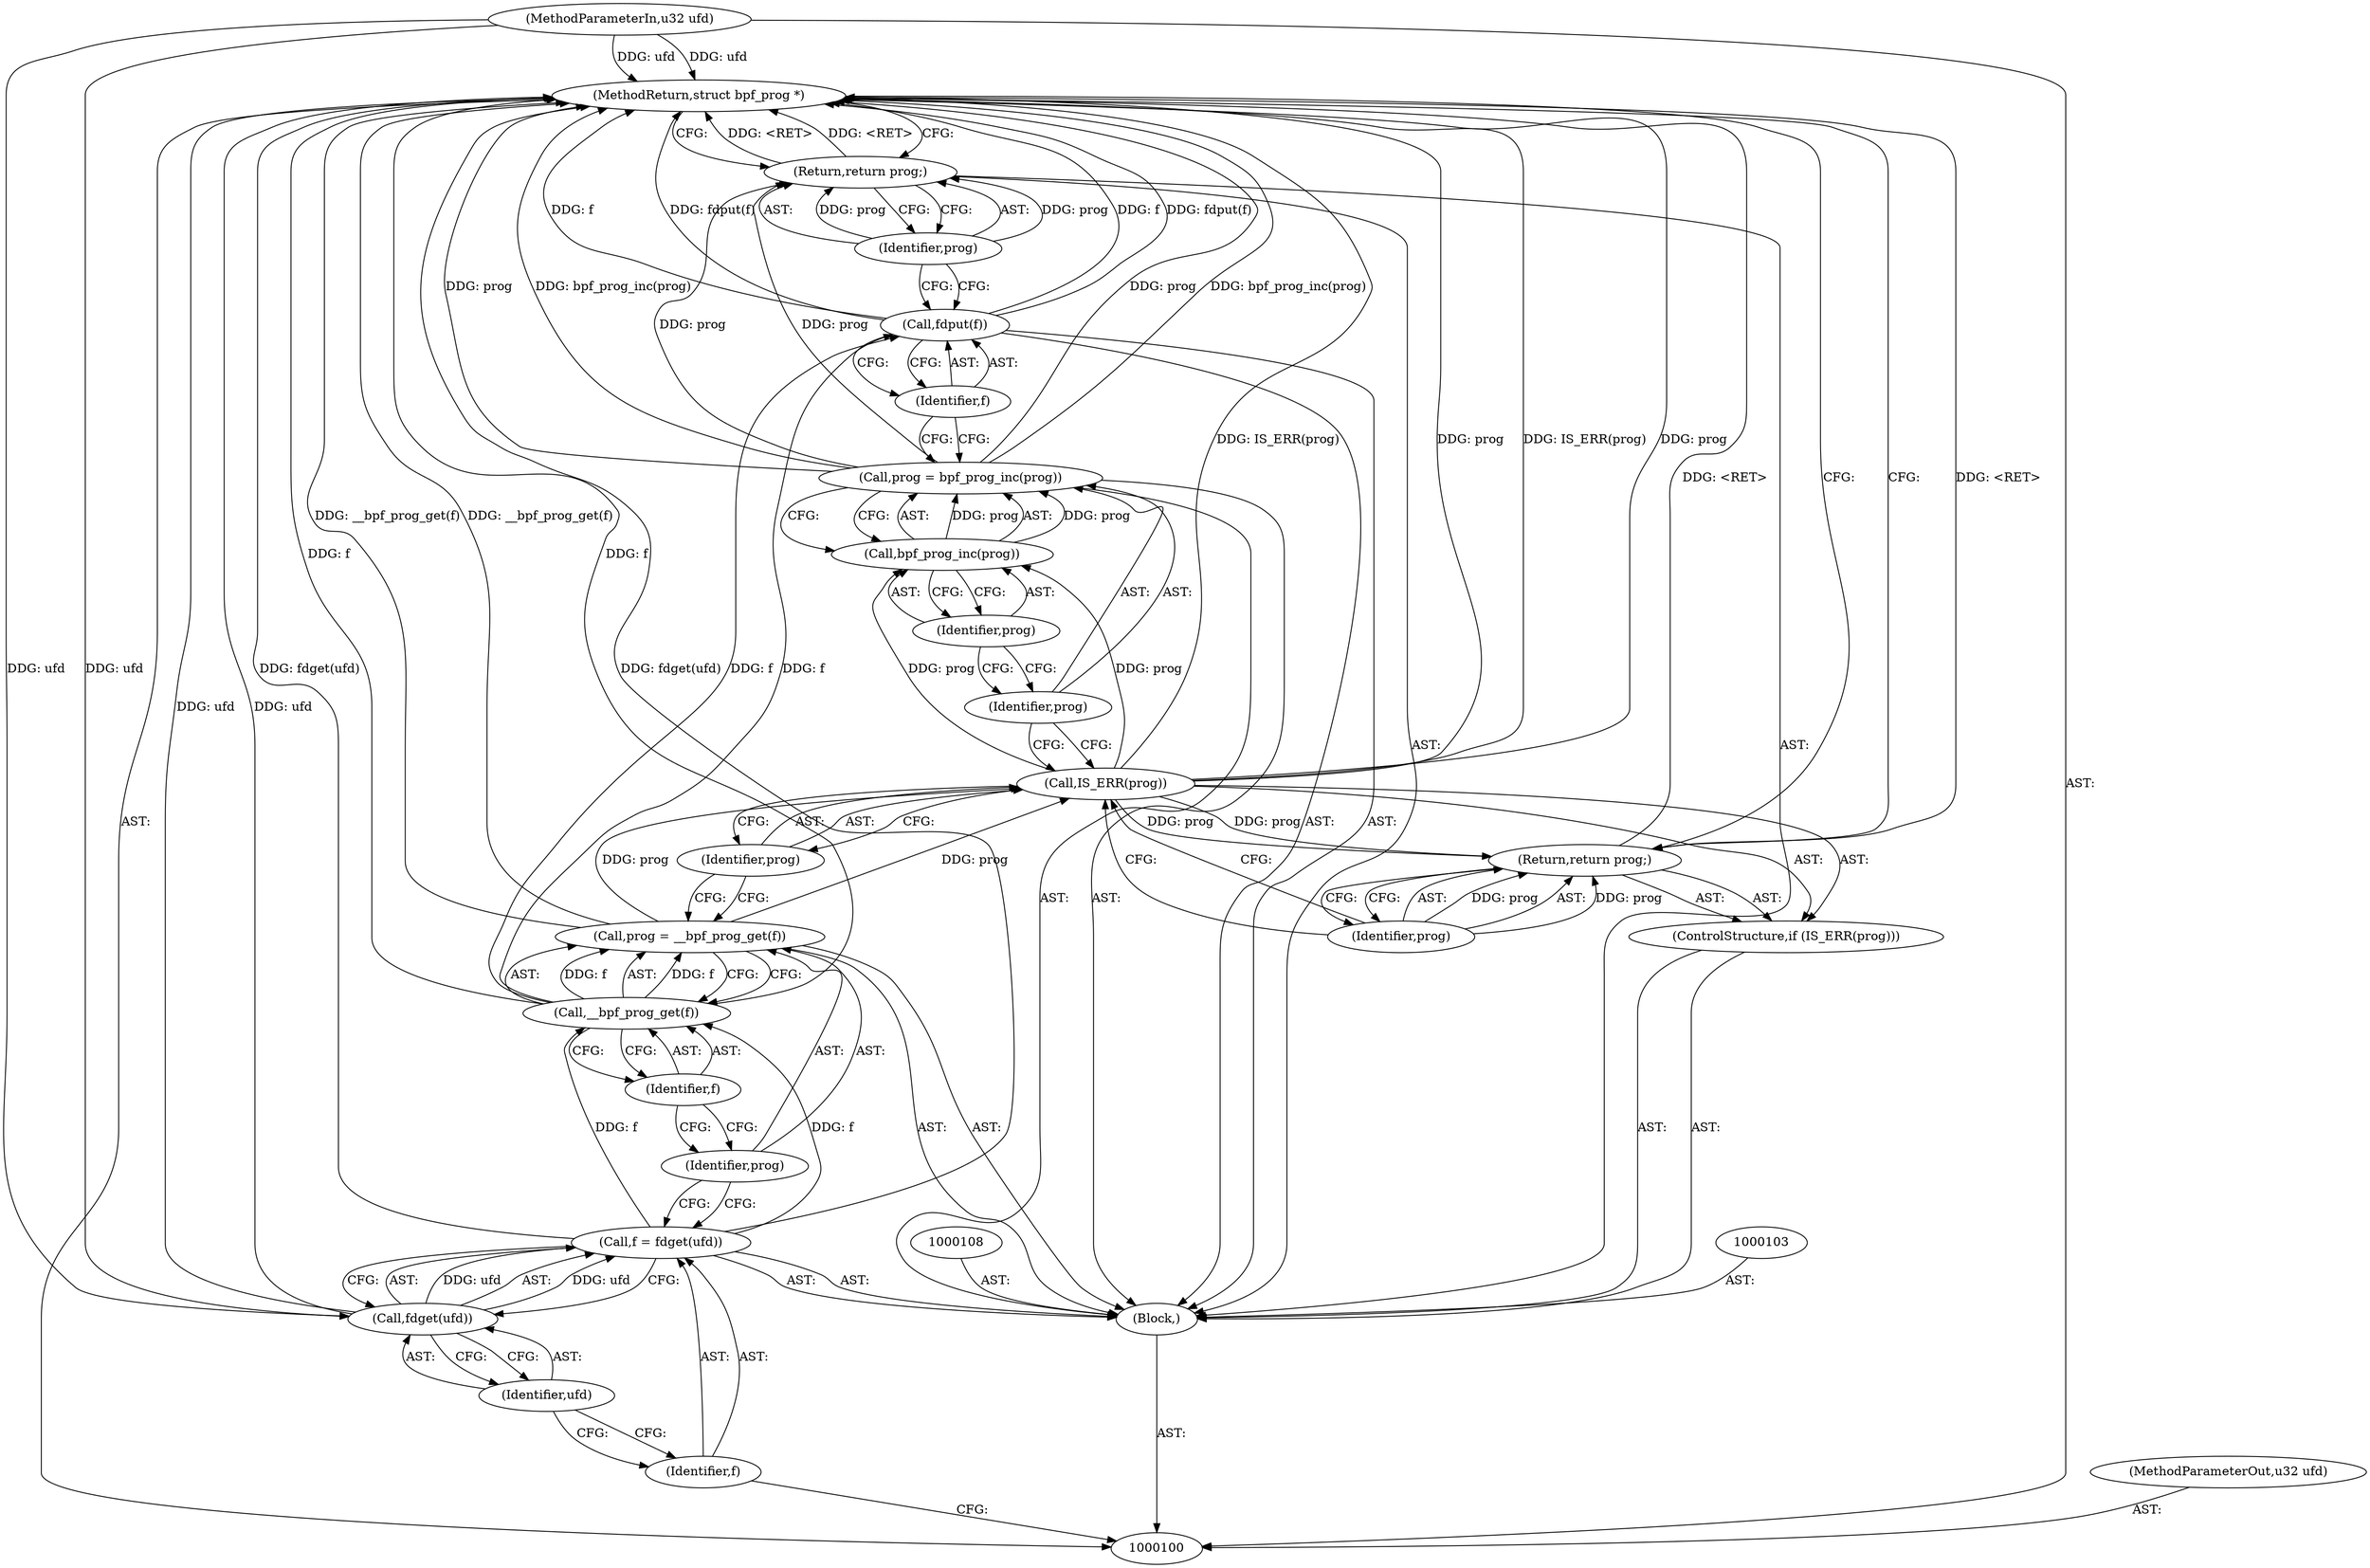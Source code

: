 digraph "0_linux_92117d8443bc5afacc8d5ba82e541946310f106e_3" {
"1000126" [label="(MethodReturn,struct bpf_prog *)"];
"1000101" [label="(MethodParameterIn,u32 ufd)"];
"1000157" [label="(MethodParameterOut,u32 ufd)"];
"1000118" [label="(Call,prog = bpf_prog_inc(prog))"];
"1000119" [label="(Identifier,prog)"];
"1000121" [label="(Identifier,prog)"];
"1000120" [label="(Call,bpf_prog_inc(prog))"];
"1000122" [label="(Call,fdput(f))"];
"1000123" [label="(Identifier,f)"];
"1000124" [label="(Return,return prog;)"];
"1000125" [label="(Identifier,prog)"];
"1000102" [label="(Block,)"];
"1000104" [label="(Call,f = fdget(ufd))"];
"1000105" [label="(Identifier,f)"];
"1000106" [label="(Call,fdget(ufd))"];
"1000107" [label="(Identifier,ufd)"];
"1000109" [label="(Call,prog = __bpf_prog_get(f))"];
"1000110" [label="(Identifier,prog)"];
"1000112" [label="(Identifier,f)"];
"1000111" [label="(Call,__bpf_prog_get(f))"];
"1000115" [label="(Identifier,prog)"];
"1000113" [label="(ControlStructure,if (IS_ERR(prog)))"];
"1000114" [label="(Call,IS_ERR(prog))"];
"1000117" [label="(Identifier,prog)"];
"1000116" [label="(Return,return prog;)"];
"1000126" -> "1000100"  [label="AST: "];
"1000126" -> "1000116"  [label="CFG: "];
"1000126" -> "1000124"  [label="CFG: "];
"1000116" -> "1000126"  [label="DDG: <RET>"];
"1000106" -> "1000126"  [label="DDG: ufd"];
"1000114" -> "1000126"  [label="DDG: IS_ERR(prog)"];
"1000114" -> "1000126"  [label="DDG: prog"];
"1000122" -> "1000126"  [label="DDG: f"];
"1000122" -> "1000126"  [label="DDG: fdput(f)"];
"1000111" -> "1000126"  [label="DDG: f"];
"1000118" -> "1000126"  [label="DDG: prog"];
"1000118" -> "1000126"  [label="DDG: bpf_prog_inc(prog)"];
"1000109" -> "1000126"  [label="DDG: __bpf_prog_get(f)"];
"1000101" -> "1000126"  [label="DDG: ufd"];
"1000104" -> "1000126"  [label="DDG: fdget(ufd)"];
"1000124" -> "1000126"  [label="DDG: <RET>"];
"1000101" -> "1000100"  [label="AST: "];
"1000101" -> "1000126"  [label="DDG: ufd"];
"1000101" -> "1000106"  [label="DDG: ufd"];
"1000157" -> "1000100"  [label="AST: "];
"1000118" -> "1000102"  [label="AST: "];
"1000118" -> "1000120"  [label="CFG: "];
"1000119" -> "1000118"  [label="AST: "];
"1000120" -> "1000118"  [label="AST: "];
"1000123" -> "1000118"  [label="CFG: "];
"1000118" -> "1000126"  [label="DDG: prog"];
"1000118" -> "1000126"  [label="DDG: bpf_prog_inc(prog)"];
"1000120" -> "1000118"  [label="DDG: prog"];
"1000118" -> "1000124"  [label="DDG: prog"];
"1000119" -> "1000118"  [label="AST: "];
"1000119" -> "1000114"  [label="CFG: "];
"1000121" -> "1000119"  [label="CFG: "];
"1000121" -> "1000120"  [label="AST: "];
"1000121" -> "1000119"  [label="CFG: "];
"1000120" -> "1000121"  [label="CFG: "];
"1000120" -> "1000118"  [label="AST: "];
"1000120" -> "1000121"  [label="CFG: "];
"1000121" -> "1000120"  [label="AST: "];
"1000118" -> "1000120"  [label="CFG: "];
"1000120" -> "1000118"  [label="DDG: prog"];
"1000114" -> "1000120"  [label="DDG: prog"];
"1000122" -> "1000102"  [label="AST: "];
"1000122" -> "1000123"  [label="CFG: "];
"1000123" -> "1000122"  [label="AST: "];
"1000125" -> "1000122"  [label="CFG: "];
"1000122" -> "1000126"  [label="DDG: f"];
"1000122" -> "1000126"  [label="DDG: fdput(f)"];
"1000111" -> "1000122"  [label="DDG: f"];
"1000123" -> "1000122"  [label="AST: "];
"1000123" -> "1000118"  [label="CFG: "];
"1000122" -> "1000123"  [label="CFG: "];
"1000124" -> "1000102"  [label="AST: "];
"1000124" -> "1000125"  [label="CFG: "];
"1000125" -> "1000124"  [label="AST: "];
"1000126" -> "1000124"  [label="CFG: "];
"1000124" -> "1000126"  [label="DDG: <RET>"];
"1000125" -> "1000124"  [label="DDG: prog"];
"1000118" -> "1000124"  [label="DDG: prog"];
"1000125" -> "1000124"  [label="AST: "];
"1000125" -> "1000122"  [label="CFG: "];
"1000124" -> "1000125"  [label="CFG: "];
"1000125" -> "1000124"  [label="DDG: prog"];
"1000102" -> "1000100"  [label="AST: "];
"1000103" -> "1000102"  [label="AST: "];
"1000104" -> "1000102"  [label="AST: "];
"1000108" -> "1000102"  [label="AST: "];
"1000109" -> "1000102"  [label="AST: "];
"1000113" -> "1000102"  [label="AST: "];
"1000118" -> "1000102"  [label="AST: "];
"1000122" -> "1000102"  [label="AST: "];
"1000124" -> "1000102"  [label="AST: "];
"1000104" -> "1000102"  [label="AST: "];
"1000104" -> "1000106"  [label="CFG: "];
"1000105" -> "1000104"  [label="AST: "];
"1000106" -> "1000104"  [label="AST: "];
"1000110" -> "1000104"  [label="CFG: "];
"1000104" -> "1000126"  [label="DDG: fdget(ufd)"];
"1000106" -> "1000104"  [label="DDG: ufd"];
"1000104" -> "1000111"  [label="DDG: f"];
"1000105" -> "1000104"  [label="AST: "];
"1000105" -> "1000100"  [label="CFG: "];
"1000107" -> "1000105"  [label="CFG: "];
"1000106" -> "1000104"  [label="AST: "];
"1000106" -> "1000107"  [label="CFG: "];
"1000107" -> "1000106"  [label="AST: "];
"1000104" -> "1000106"  [label="CFG: "];
"1000106" -> "1000126"  [label="DDG: ufd"];
"1000106" -> "1000104"  [label="DDG: ufd"];
"1000101" -> "1000106"  [label="DDG: ufd"];
"1000107" -> "1000106"  [label="AST: "];
"1000107" -> "1000105"  [label="CFG: "];
"1000106" -> "1000107"  [label="CFG: "];
"1000109" -> "1000102"  [label="AST: "];
"1000109" -> "1000111"  [label="CFG: "];
"1000110" -> "1000109"  [label="AST: "];
"1000111" -> "1000109"  [label="AST: "];
"1000115" -> "1000109"  [label="CFG: "];
"1000109" -> "1000126"  [label="DDG: __bpf_prog_get(f)"];
"1000111" -> "1000109"  [label="DDG: f"];
"1000109" -> "1000114"  [label="DDG: prog"];
"1000110" -> "1000109"  [label="AST: "];
"1000110" -> "1000104"  [label="CFG: "];
"1000112" -> "1000110"  [label="CFG: "];
"1000112" -> "1000111"  [label="AST: "];
"1000112" -> "1000110"  [label="CFG: "];
"1000111" -> "1000112"  [label="CFG: "];
"1000111" -> "1000109"  [label="AST: "];
"1000111" -> "1000112"  [label="CFG: "];
"1000112" -> "1000111"  [label="AST: "];
"1000109" -> "1000111"  [label="CFG: "];
"1000111" -> "1000126"  [label="DDG: f"];
"1000111" -> "1000109"  [label="DDG: f"];
"1000104" -> "1000111"  [label="DDG: f"];
"1000111" -> "1000122"  [label="DDG: f"];
"1000115" -> "1000114"  [label="AST: "];
"1000115" -> "1000109"  [label="CFG: "];
"1000114" -> "1000115"  [label="CFG: "];
"1000113" -> "1000102"  [label="AST: "];
"1000114" -> "1000113"  [label="AST: "];
"1000116" -> "1000113"  [label="AST: "];
"1000114" -> "1000113"  [label="AST: "];
"1000114" -> "1000115"  [label="CFG: "];
"1000115" -> "1000114"  [label="AST: "];
"1000117" -> "1000114"  [label="CFG: "];
"1000119" -> "1000114"  [label="CFG: "];
"1000114" -> "1000126"  [label="DDG: IS_ERR(prog)"];
"1000114" -> "1000126"  [label="DDG: prog"];
"1000109" -> "1000114"  [label="DDG: prog"];
"1000114" -> "1000116"  [label="DDG: prog"];
"1000114" -> "1000120"  [label="DDG: prog"];
"1000117" -> "1000116"  [label="AST: "];
"1000117" -> "1000114"  [label="CFG: "];
"1000116" -> "1000117"  [label="CFG: "];
"1000117" -> "1000116"  [label="DDG: prog"];
"1000116" -> "1000113"  [label="AST: "];
"1000116" -> "1000117"  [label="CFG: "];
"1000117" -> "1000116"  [label="AST: "];
"1000126" -> "1000116"  [label="CFG: "];
"1000116" -> "1000126"  [label="DDG: <RET>"];
"1000117" -> "1000116"  [label="DDG: prog"];
"1000114" -> "1000116"  [label="DDG: prog"];
}
